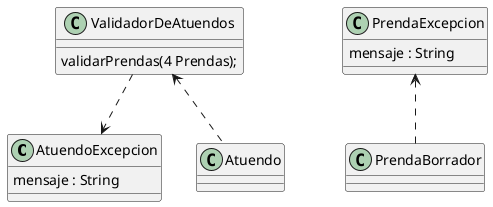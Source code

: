 @startuml

class AtuendoExcepcion {
  mensaje : String
}

class PrendaExcepcion {
  mensaje : String
}

class ValidadorDeAtuendos {
  validarPrendas(4 Prendas);
}

ValidadorDeAtuendos <.. Atuendo
ValidadorDeAtuendos ..> AtuendoExcepcion

PrendaExcepcion <.. PrendaBorrador

@enduml